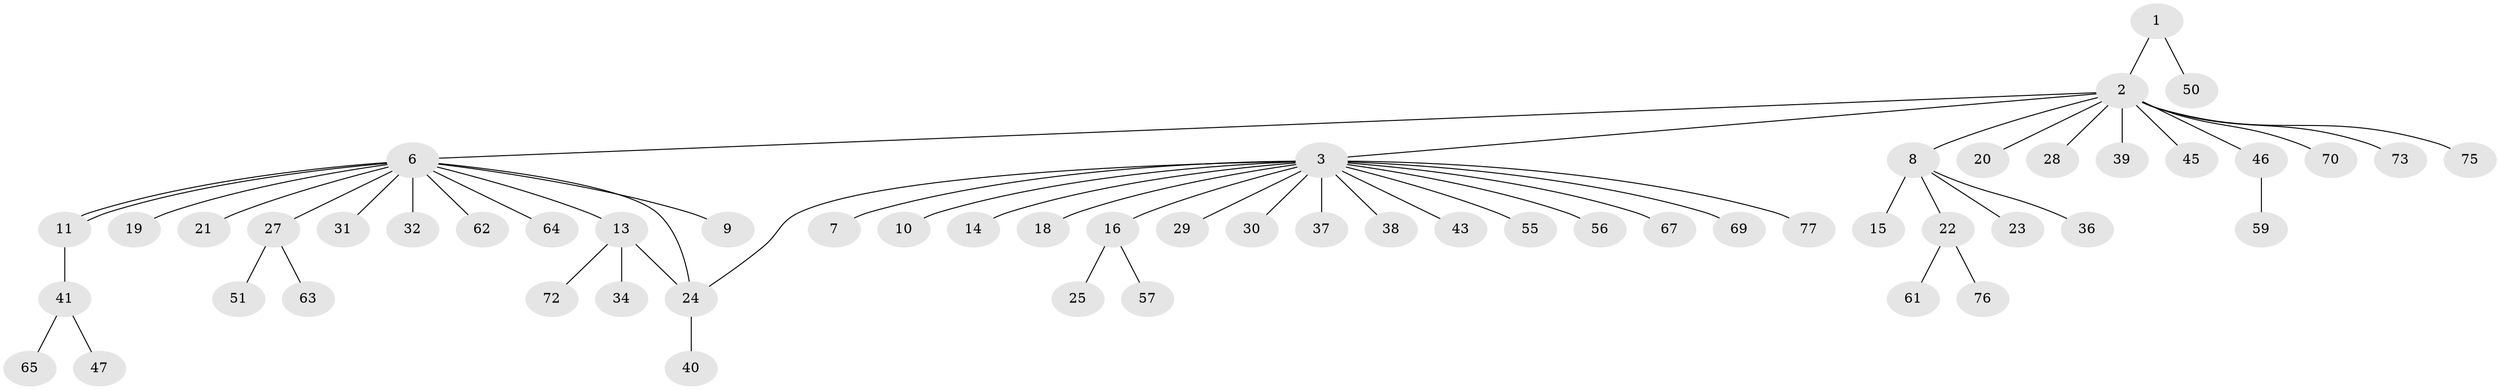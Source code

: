// Generated by graph-tools (version 1.1) at 2025/51/02/27/25 19:51:56]
// undirected, 57 vertices, 59 edges
graph export_dot {
graph [start="1"]
  node [color=gray90,style=filled];
  1 [super="+4"];
  2 [super="+44"];
  3 [super="+5"];
  6 [super="+71"];
  7;
  8 [super="+12"];
  9;
  10;
  11 [super="+17"];
  13 [super="+26"];
  14;
  15 [super="+42"];
  16 [super="+33"];
  18 [super="+48"];
  19;
  20 [super="+58"];
  21;
  22 [super="+74"];
  23 [super="+35"];
  24;
  25;
  27 [super="+60"];
  28;
  29;
  30;
  31;
  32;
  34;
  36;
  37;
  38;
  39 [super="+52"];
  40;
  41 [super="+49"];
  43 [super="+53"];
  45;
  46;
  47 [super="+66"];
  50 [super="+54"];
  51;
  55;
  56;
  57;
  59 [super="+68"];
  61;
  62;
  63 [super="+78"];
  64;
  65;
  67;
  69;
  70;
  72;
  73;
  75;
  76;
  77;
  1 -- 2;
  1 -- 50;
  2 -- 3;
  2 -- 6;
  2 -- 8;
  2 -- 20;
  2 -- 28;
  2 -- 39;
  2 -- 45;
  2 -- 46;
  2 -- 70;
  2 -- 73;
  2 -- 75;
  3 -- 10;
  3 -- 14;
  3 -- 29;
  3 -- 37;
  3 -- 38;
  3 -- 43;
  3 -- 67;
  3 -- 69;
  3 -- 7;
  3 -- 77;
  3 -- 16;
  3 -- 18;
  3 -- 55;
  3 -- 24;
  3 -- 56;
  3 -- 30;
  6 -- 9;
  6 -- 11;
  6 -- 11;
  6 -- 13;
  6 -- 19;
  6 -- 21;
  6 -- 24;
  6 -- 27;
  6 -- 31;
  6 -- 32;
  6 -- 62;
  6 -- 64;
  8 -- 15;
  8 -- 22;
  8 -- 23;
  8 -- 36;
  11 -- 41;
  13 -- 24;
  13 -- 34;
  13 -- 72;
  16 -- 25;
  16 -- 57;
  22 -- 61;
  22 -- 76;
  24 -- 40;
  27 -- 51;
  27 -- 63;
  41 -- 47;
  41 -- 65;
  46 -- 59;
}
